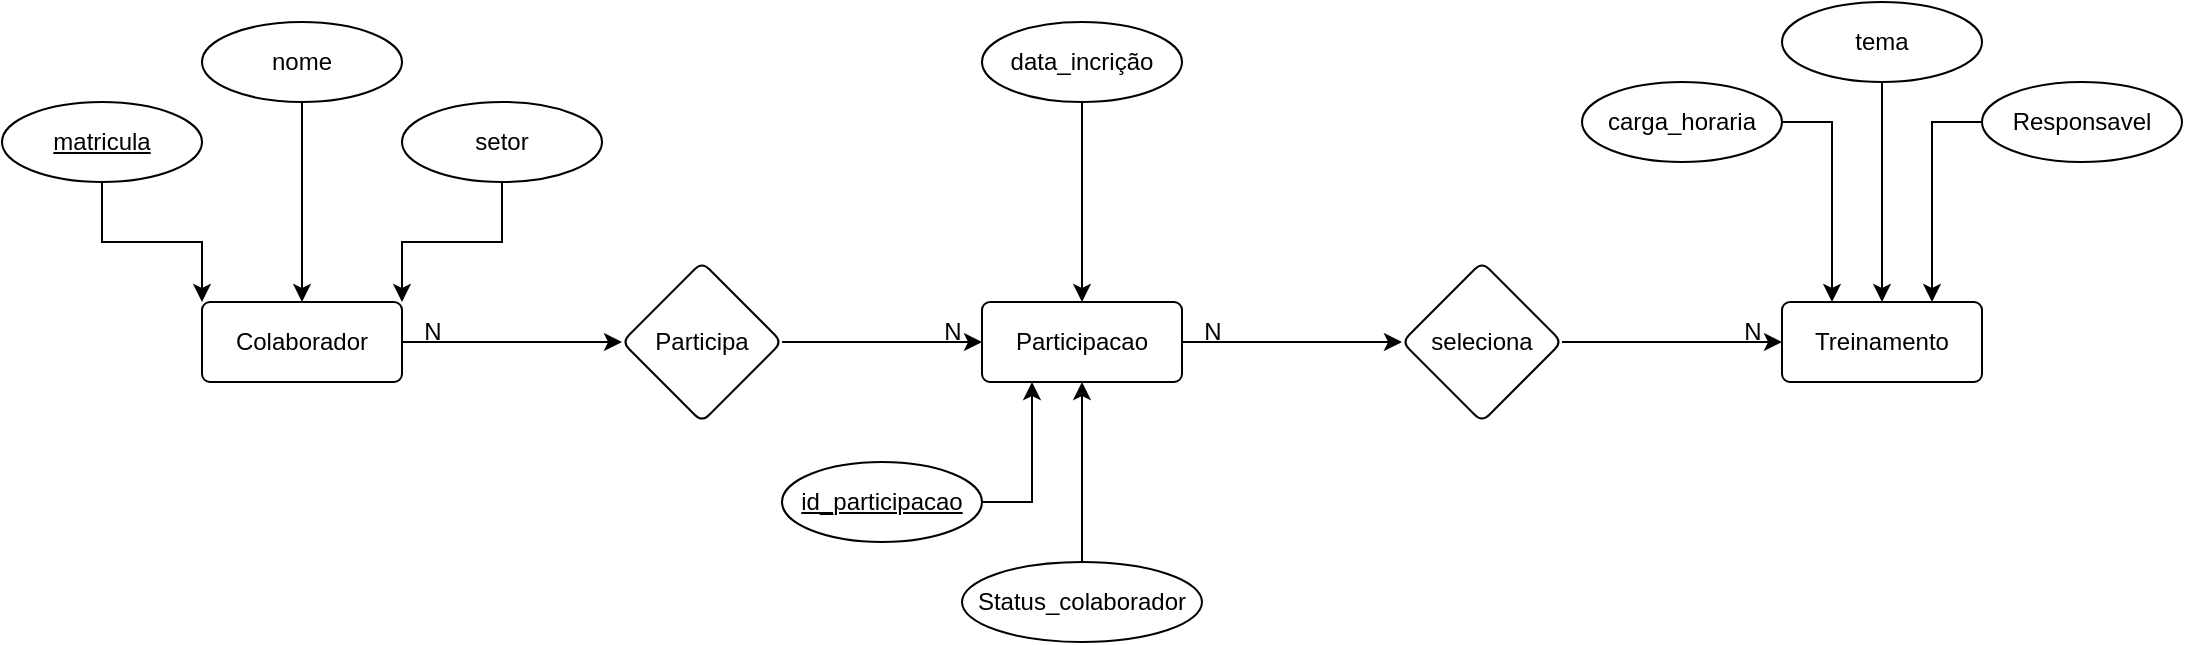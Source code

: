 <mxfile version="28.1.2">
  <diagram name="Página-1" id="r0UVrAv6POPTPjJwRw9B">
    <mxGraphModel dx="1426" dy="841" grid="1" gridSize="10" guides="1" tooltips="1" connect="1" arrows="1" fold="1" page="1" pageScale="1" pageWidth="4681" pageHeight="3300" math="0" shadow="0">
      <root>
        <mxCell id="0" />
        <mxCell id="1" parent="0" />
        <mxCell id="iecZEjUUATgrMTUiqe-K-1" value="Treinamento" style="rounded=1;arcSize=10;whiteSpace=wrap;html=1;align=center;" vertex="1" parent="1">
          <mxGeometry x="950" y="240" width="100" height="40" as="geometry" />
        </mxCell>
        <mxCell id="iecZEjUUATgrMTUiqe-K-5" value="" style="edgeStyle=orthogonalEdgeStyle;rounded=0;orthogonalLoop=1;jettySize=auto;html=1;" edge="1" parent="1" source="iecZEjUUATgrMTUiqe-K-2" target="iecZEjUUATgrMTUiqe-K-4">
          <mxGeometry relative="1" as="geometry" />
        </mxCell>
        <mxCell id="iecZEjUUATgrMTUiqe-K-2" value="Colaborador" style="rounded=1;arcSize=10;whiteSpace=wrap;html=1;align=center;" vertex="1" parent="1">
          <mxGeometry x="160" y="240" width="100" height="40" as="geometry" />
        </mxCell>
        <mxCell id="iecZEjUUATgrMTUiqe-K-8" value="" style="edgeStyle=orthogonalEdgeStyle;rounded=0;orthogonalLoop=1;jettySize=auto;html=1;" edge="1" parent="1" source="iecZEjUUATgrMTUiqe-K-3" target="iecZEjUUATgrMTUiqe-K-7">
          <mxGeometry relative="1" as="geometry" />
        </mxCell>
        <mxCell id="iecZEjUUATgrMTUiqe-K-3" value="Participacao" style="rounded=1;arcSize=10;whiteSpace=wrap;html=1;align=center;" vertex="1" parent="1">
          <mxGeometry x="550" y="240" width="100" height="40" as="geometry" />
        </mxCell>
        <mxCell id="iecZEjUUATgrMTUiqe-K-6" style="edgeStyle=orthogonalEdgeStyle;rounded=0;orthogonalLoop=1;jettySize=auto;html=1;entryX=0;entryY=0.5;entryDx=0;entryDy=0;" edge="1" parent="1" source="iecZEjUUATgrMTUiqe-K-4" target="iecZEjUUATgrMTUiqe-K-3">
          <mxGeometry relative="1" as="geometry" />
        </mxCell>
        <mxCell id="iecZEjUUATgrMTUiqe-K-4" value="Participa" style="rhombus;whiteSpace=wrap;html=1;rounded=1;arcSize=10;" vertex="1" parent="1">
          <mxGeometry x="370" y="220" width="80" height="80" as="geometry" />
        </mxCell>
        <mxCell id="iecZEjUUATgrMTUiqe-K-9" style="edgeStyle=orthogonalEdgeStyle;rounded=0;orthogonalLoop=1;jettySize=auto;html=1;entryX=0;entryY=0.5;entryDx=0;entryDy=0;" edge="1" parent="1" source="iecZEjUUATgrMTUiqe-K-7" target="iecZEjUUATgrMTUiqe-K-1">
          <mxGeometry relative="1" as="geometry" />
        </mxCell>
        <mxCell id="iecZEjUUATgrMTUiqe-K-7" value="seleciona" style="rhombus;whiteSpace=wrap;html=1;rounded=1;arcSize=10;" vertex="1" parent="1">
          <mxGeometry x="760" y="220" width="80" height="80" as="geometry" />
        </mxCell>
        <mxCell id="iecZEjUUATgrMTUiqe-K-12" style="edgeStyle=orthogonalEdgeStyle;rounded=0;orthogonalLoop=1;jettySize=auto;html=1;entryX=0.5;entryY=1;entryDx=0;entryDy=0;" edge="1" parent="1" source="iecZEjUUATgrMTUiqe-K-10" target="iecZEjUUATgrMTUiqe-K-3">
          <mxGeometry relative="1" as="geometry" />
        </mxCell>
        <mxCell id="iecZEjUUATgrMTUiqe-K-10" value="Status_colaborador" style="ellipse;whiteSpace=wrap;html=1;align=center;" vertex="1" parent="1">
          <mxGeometry x="540" y="370" width="120" height="40" as="geometry" />
        </mxCell>
        <mxCell id="iecZEjUUATgrMTUiqe-K-13" style="edgeStyle=orthogonalEdgeStyle;rounded=0;orthogonalLoop=1;jettySize=auto;html=1;entryX=0.5;entryY=0;entryDx=0;entryDy=0;" edge="1" parent="1" source="iecZEjUUATgrMTUiqe-K-11" target="iecZEjUUATgrMTUiqe-K-3">
          <mxGeometry relative="1" as="geometry" />
        </mxCell>
        <mxCell id="iecZEjUUATgrMTUiqe-K-11" value="data_incrição" style="ellipse;whiteSpace=wrap;html=1;align=center;" vertex="1" parent="1">
          <mxGeometry x="550" y="100" width="100" height="40" as="geometry" />
        </mxCell>
        <mxCell id="iecZEjUUATgrMTUiqe-K-15" style="edgeStyle=orthogonalEdgeStyle;rounded=0;orthogonalLoop=1;jettySize=auto;html=1;exitX=1;exitY=0.5;exitDx=0;exitDy=0;entryX=0.25;entryY=1;entryDx=0;entryDy=0;" edge="1" parent="1" source="iecZEjUUATgrMTUiqe-K-14" target="iecZEjUUATgrMTUiqe-K-3">
          <mxGeometry relative="1" as="geometry" />
        </mxCell>
        <mxCell id="iecZEjUUATgrMTUiqe-K-14" value="id_participacao" style="ellipse;whiteSpace=wrap;html=1;align=center;fontStyle=4" vertex="1" parent="1">
          <mxGeometry x="450" y="320" width="100" height="40" as="geometry" />
        </mxCell>
        <mxCell id="iecZEjUUATgrMTUiqe-K-21" style="edgeStyle=orthogonalEdgeStyle;rounded=0;orthogonalLoop=1;jettySize=auto;html=1;entryX=0.5;entryY=0;entryDx=0;entryDy=0;" edge="1" parent="1" source="iecZEjUUATgrMTUiqe-K-16" target="iecZEjUUATgrMTUiqe-K-2">
          <mxGeometry relative="1" as="geometry" />
        </mxCell>
        <mxCell id="iecZEjUUATgrMTUiqe-K-16" value="nome" style="ellipse;whiteSpace=wrap;html=1;align=center;" vertex="1" parent="1">
          <mxGeometry x="160" y="100" width="100" height="40" as="geometry" />
        </mxCell>
        <mxCell id="iecZEjUUATgrMTUiqe-K-20" style="edgeStyle=orthogonalEdgeStyle;rounded=0;orthogonalLoop=1;jettySize=auto;html=1;entryX=0;entryY=0;entryDx=0;entryDy=0;" edge="1" parent="1" source="iecZEjUUATgrMTUiqe-K-17" target="iecZEjUUATgrMTUiqe-K-2">
          <mxGeometry relative="1" as="geometry" />
        </mxCell>
        <mxCell id="iecZEjUUATgrMTUiqe-K-17" value="matricula" style="ellipse;whiteSpace=wrap;html=1;align=center;fontStyle=4" vertex="1" parent="1">
          <mxGeometry x="60" y="140" width="100" height="40" as="geometry" />
        </mxCell>
        <mxCell id="iecZEjUUATgrMTUiqe-K-19" style="edgeStyle=orthogonalEdgeStyle;rounded=0;orthogonalLoop=1;jettySize=auto;html=1;entryX=1;entryY=0;entryDx=0;entryDy=0;" edge="1" parent="1" source="iecZEjUUATgrMTUiqe-K-18" target="iecZEjUUATgrMTUiqe-K-2">
          <mxGeometry relative="1" as="geometry" />
        </mxCell>
        <mxCell id="iecZEjUUATgrMTUiqe-K-18" value="setor" style="ellipse;whiteSpace=wrap;html=1;align=center;" vertex="1" parent="1">
          <mxGeometry x="260" y="140" width="100" height="40" as="geometry" />
        </mxCell>
        <mxCell id="iecZEjUUATgrMTUiqe-K-29" style="edgeStyle=orthogonalEdgeStyle;rounded=0;orthogonalLoop=1;jettySize=auto;html=1;entryX=0.5;entryY=0;entryDx=0;entryDy=0;" edge="1" parent="1" source="iecZEjUUATgrMTUiqe-K-23" target="iecZEjUUATgrMTUiqe-K-1">
          <mxGeometry relative="1" as="geometry" />
        </mxCell>
        <mxCell id="iecZEjUUATgrMTUiqe-K-23" value="tema" style="ellipse;whiteSpace=wrap;html=1;align=center;" vertex="1" parent="1">
          <mxGeometry x="950" y="90" width="100" height="40" as="geometry" />
        </mxCell>
        <mxCell id="iecZEjUUATgrMTUiqe-K-28" style="edgeStyle=orthogonalEdgeStyle;rounded=0;orthogonalLoop=1;jettySize=auto;html=1;exitX=0;exitY=0.5;exitDx=0;exitDy=0;entryX=0.75;entryY=0;entryDx=0;entryDy=0;" edge="1" parent="1" source="iecZEjUUATgrMTUiqe-K-25" target="iecZEjUUATgrMTUiqe-K-1">
          <mxGeometry relative="1" as="geometry" />
        </mxCell>
        <mxCell id="iecZEjUUATgrMTUiqe-K-25" value="Responsavel" style="ellipse;whiteSpace=wrap;html=1;align=center;" vertex="1" parent="1">
          <mxGeometry x="1050" y="130" width="100" height="40" as="geometry" />
        </mxCell>
        <mxCell id="iecZEjUUATgrMTUiqe-K-27" style="edgeStyle=orthogonalEdgeStyle;rounded=0;orthogonalLoop=1;jettySize=auto;html=1;exitX=1;exitY=0.5;exitDx=0;exitDy=0;entryX=0.25;entryY=0;entryDx=0;entryDy=0;" edge="1" parent="1" source="iecZEjUUATgrMTUiqe-K-26" target="iecZEjUUATgrMTUiqe-K-1">
          <mxGeometry relative="1" as="geometry" />
        </mxCell>
        <mxCell id="iecZEjUUATgrMTUiqe-K-26" value="carga_horaria" style="ellipse;whiteSpace=wrap;html=1;align=center;" vertex="1" parent="1">
          <mxGeometry x="850" y="130" width="100" height="40" as="geometry" />
        </mxCell>
        <mxCell id="iecZEjUUATgrMTUiqe-K-30" value="N" style="text;html=1;align=center;verticalAlign=middle;resizable=0;points=[];autosize=1;strokeColor=none;fillColor=none;" vertex="1" parent="1">
          <mxGeometry x="260" y="240" width="30" height="30" as="geometry" />
        </mxCell>
        <mxCell id="iecZEjUUATgrMTUiqe-K-31" value="N" style="text;html=1;align=center;verticalAlign=middle;resizable=0;points=[];autosize=1;strokeColor=none;fillColor=none;" vertex="1" parent="1">
          <mxGeometry x="920" y="240" width="30" height="30" as="geometry" />
        </mxCell>
        <mxCell id="iecZEjUUATgrMTUiqe-K-32" value="N" style="text;html=1;align=center;verticalAlign=middle;resizable=0;points=[];autosize=1;strokeColor=none;fillColor=none;" vertex="1" parent="1">
          <mxGeometry x="650" y="240" width="30" height="30" as="geometry" />
        </mxCell>
        <mxCell id="iecZEjUUATgrMTUiqe-K-33" value="N" style="text;html=1;align=center;verticalAlign=middle;resizable=0;points=[];autosize=1;strokeColor=none;fillColor=none;" vertex="1" parent="1">
          <mxGeometry x="520" y="240" width="30" height="30" as="geometry" />
        </mxCell>
      </root>
    </mxGraphModel>
  </diagram>
</mxfile>
